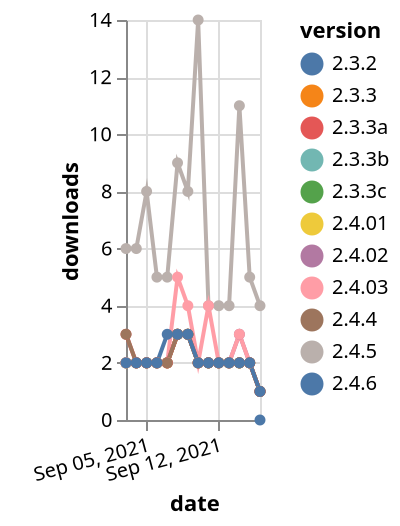 {"$schema": "https://vega.github.io/schema/vega-lite/v5.json", "description": "A simple bar chart with embedded data.", "data": {"values": [{"date": "2021-09-03", "total": 371, "delta": 6, "version": "2.4.5"}, {"date": "2021-09-04", "total": 377, "delta": 6, "version": "2.4.5"}, {"date": "2021-09-05", "total": 385, "delta": 8, "version": "2.4.5"}, {"date": "2021-09-06", "total": 390, "delta": 5, "version": "2.4.5"}, {"date": "2021-09-07", "total": 395, "delta": 5, "version": "2.4.5"}, {"date": "2021-09-08", "total": 404, "delta": 9, "version": "2.4.5"}, {"date": "2021-09-09", "total": 412, "delta": 8, "version": "2.4.5"}, {"date": "2021-09-10", "total": 426, "delta": 14, "version": "2.4.5"}, {"date": "2021-09-11", "total": 430, "delta": 4, "version": "2.4.5"}, {"date": "2021-09-12", "total": 434, "delta": 4, "version": "2.4.5"}, {"date": "2021-09-13", "total": 438, "delta": 4, "version": "2.4.5"}, {"date": "2021-09-14", "total": 449, "delta": 11, "version": "2.4.5"}, {"date": "2021-09-15", "total": 454, "delta": 5, "version": "2.4.5"}, {"date": "2021-09-16", "total": 458, "delta": 4, "version": "2.4.5"}, {"date": "2021-09-16", "total": 35, "delta": 0, "version": "2.4.6"}, {"date": "2021-09-03", "total": 1908, "delta": 2, "version": "2.3.3b"}, {"date": "2021-09-04", "total": 1910, "delta": 2, "version": "2.3.3b"}, {"date": "2021-09-05", "total": 1912, "delta": 2, "version": "2.3.3b"}, {"date": "2021-09-06", "total": 1914, "delta": 2, "version": "2.3.3b"}, {"date": "2021-09-07", "total": 1916, "delta": 2, "version": "2.3.3b"}, {"date": "2021-09-08", "total": 1919, "delta": 3, "version": "2.3.3b"}, {"date": "2021-09-09", "total": 1922, "delta": 3, "version": "2.3.3b"}, {"date": "2021-09-10", "total": 1924, "delta": 2, "version": "2.3.3b"}, {"date": "2021-09-11", "total": 1926, "delta": 2, "version": "2.3.3b"}, {"date": "2021-09-12", "total": 1928, "delta": 2, "version": "2.3.3b"}, {"date": "2021-09-13", "total": 1930, "delta": 2, "version": "2.3.3b"}, {"date": "2021-09-14", "total": 1932, "delta": 2, "version": "2.3.3b"}, {"date": "2021-09-15", "total": 1934, "delta": 2, "version": "2.3.3b"}, {"date": "2021-09-16", "total": 1935, "delta": 1, "version": "2.3.3b"}, {"date": "2021-09-03", "total": 1459, "delta": 2, "version": "2.4.01"}, {"date": "2021-09-04", "total": 1461, "delta": 2, "version": "2.4.01"}, {"date": "2021-09-05", "total": 1463, "delta": 2, "version": "2.4.01"}, {"date": "2021-09-06", "total": 1465, "delta": 2, "version": "2.4.01"}, {"date": "2021-09-07", "total": 1467, "delta": 2, "version": "2.4.01"}, {"date": "2021-09-08", "total": 1470, "delta": 3, "version": "2.4.01"}, {"date": "2021-09-09", "total": 1473, "delta": 3, "version": "2.4.01"}, {"date": "2021-09-10", "total": 1475, "delta": 2, "version": "2.4.01"}, {"date": "2021-09-11", "total": 1477, "delta": 2, "version": "2.4.01"}, {"date": "2021-09-12", "total": 1479, "delta": 2, "version": "2.4.01"}, {"date": "2021-09-13", "total": 1481, "delta": 2, "version": "2.4.01"}, {"date": "2021-09-14", "total": 1483, "delta": 2, "version": "2.4.01"}, {"date": "2021-09-15", "total": 1485, "delta": 2, "version": "2.4.01"}, {"date": "2021-09-16", "total": 1486, "delta": 1, "version": "2.4.01"}, {"date": "2021-09-03", "total": 1912, "delta": 2, "version": "2.3.3c"}, {"date": "2021-09-04", "total": 1914, "delta": 2, "version": "2.3.3c"}, {"date": "2021-09-05", "total": 1916, "delta": 2, "version": "2.3.3c"}, {"date": "2021-09-06", "total": 1918, "delta": 2, "version": "2.3.3c"}, {"date": "2021-09-07", "total": 1920, "delta": 2, "version": "2.3.3c"}, {"date": "2021-09-08", "total": 1923, "delta": 3, "version": "2.3.3c"}, {"date": "2021-09-09", "total": 1926, "delta": 3, "version": "2.3.3c"}, {"date": "2021-09-10", "total": 1928, "delta": 2, "version": "2.3.3c"}, {"date": "2021-09-11", "total": 1930, "delta": 2, "version": "2.3.3c"}, {"date": "2021-09-12", "total": 1932, "delta": 2, "version": "2.3.3c"}, {"date": "2021-09-13", "total": 1934, "delta": 2, "version": "2.3.3c"}, {"date": "2021-09-14", "total": 1936, "delta": 2, "version": "2.3.3c"}, {"date": "2021-09-15", "total": 1938, "delta": 2, "version": "2.3.3c"}, {"date": "2021-09-16", "total": 1939, "delta": 1, "version": "2.3.3c"}, {"date": "2021-09-03", "total": 2440, "delta": 2, "version": "2.3.3"}, {"date": "2021-09-04", "total": 2442, "delta": 2, "version": "2.3.3"}, {"date": "2021-09-05", "total": 2444, "delta": 2, "version": "2.3.3"}, {"date": "2021-09-06", "total": 2446, "delta": 2, "version": "2.3.3"}, {"date": "2021-09-07", "total": 2448, "delta": 2, "version": "2.3.3"}, {"date": "2021-09-08", "total": 2451, "delta": 3, "version": "2.3.3"}, {"date": "2021-09-09", "total": 2454, "delta": 3, "version": "2.3.3"}, {"date": "2021-09-10", "total": 2456, "delta": 2, "version": "2.3.3"}, {"date": "2021-09-11", "total": 2458, "delta": 2, "version": "2.3.3"}, {"date": "2021-09-12", "total": 2460, "delta": 2, "version": "2.3.3"}, {"date": "2021-09-13", "total": 2462, "delta": 2, "version": "2.3.3"}, {"date": "2021-09-14", "total": 2464, "delta": 2, "version": "2.3.3"}, {"date": "2021-09-15", "total": 2466, "delta": 2, "version": "2.3.3"}, {"date": "2021-09-16", "total": 2467, "delta": 1, "version": "2.3.3"}, {"date": "2021-09-03", "total": 1452, "delta": 2, "version": "2.4.02"}, {"date": "2021-09-04", "total": 1454, "delta": 2, "version": "2.4.02"}, {"date": "2021-09-05", "total": 1456, "delta": 2, "version": "2.4.02"}, {"date": "2021-09-06", "total": 1458, "delta": 2, "version": "2.4.02"}, {"date": "2021-09-07", "total": 1460, "delta": 2, "version": "2.4.02"}, {"date": "2021-09-08", "total": 1463, "delta": 3, "version": "2.4.02"}, {"date": "2021-09-09", "total": 1466, "delta": 3, "version": "2.4.02"}, {"date": "2021-09-10", "total": 1468, "delta": 2, "version": "2.4.02"}, {"date": "2021-09-11", "total": 1470, "delta": 2, "version": "2.4.02"}, {"date": "2021-09-12", "total": 1472, "delta": 2, "version": "2.4.02"}, {"date": "2021-09-13", "total": 1474, "delta": 2, "version": "2.4.02"}, {"date": "2021-09-14", "total": 1477, "delta": 3, "version": "2.4.02"}, {"date": "2021-09-15", "total": 1479, "delta": 2, "version": "2.4.02"}, {"date": "2021-09-16", "total": 1480, "delta": 1, "version": "2.4.02"}, {"date": "2021-09-03", "total": 3410, "delta": 2, "version": "2.4.03"}, {"date": "2021-09-04", "total": 3412, "delta": 2, "version": "2.4.03"}, {"date": "2021-09-05", "total": 3414, "delta": 2, "version": "2.4.03"}, {"date": "2021-09-06", "total": 3416, "delta": 2, "version": "2.4.03"}, {"date": "2021-09-07", "total": 3418, "delta": 2, "version": "2.4.03"}, {"date": "2021-09-08", "total": 3423, "delta": 5, "version": "2.4.03"}, {"date": "2021-09-09", "total": 3427, "delta": 4, "version": "2.4.03"}, {"date": "2021-09-10", "total": 3429, "delta": 2, "version": "2.4.03"}, {"date": "2021-09-11", "total": 3433, "delta": 4, "version": "2.4.03"}, {"date": "2021-09-12", "total": 3435, "delta": 2, "version": "2.4.03"}, {"date": "2021-09-13", "total": 3437, "delta": 2, "version": "2.4.03"}, {"date": "2021-09-14", "total": 3440, "delta": 3, "version": "2.4.03"}, {"date": "2021-09-15", "total": 3442, "delta": 2, "version": "2.4.03"}, {"date": "2021-09-16", "total": 3443, "delta": 1, "version": "2.4.03"}, {"date": "2021-09-03", "total": 1959, "delta": 3, "version": "2.3.3a"}, {"date": "2021-09-04", "total": 1961, "delta": 2, "version": "2.3.3a"}, {"date": "2021-09-05", "total": 1963, "delta": 2, "version": "2.3.3a"}, {"date": "2021-09-06", "total": 1965, "delta": 2, "version": "2.3.3a"}, {"date": "2021-09-07", "total": 1967, "delta": 2, "version": "2.3.3a"}, {"date": "2021-09-08", "total": 1970, "delta": 3, "version": "2.3.3a"}, {"date": "2021-09-09", "total": 1973, "delta": 3, "version": "2.3.3a"}, {"date": "2021-09-10", "total": 1975, "delta": 2, "version": "2.3.3a"}, {"date": "2021-09-11", "total": 1977, "delta": 2, "version": "2.3.3a"}, {"date": "2021-09-12", "total": 1979, "delta": 2, "version": "2.3.3a"}, {"date": "2021-09-13", "total": 1981, "delta": 2, "version": "2.3.3a"}, {"date": "2021-09-14", "total": 1983, "delta": 2, "version": "2.3.3a"}, {"date": "2021-09-15", "total": 1985, "delta": 2, "version": "2.3.3a"}, {"date": "2021-09-16", "total": 1986, "delta": 1, "version": "2.3.3a"}, {"date": "2021-09-03", "total": 577, "delta": 3, "version": "2.4.4"}, {"date": "2021-09-04", "total": 579, "delta": 2, "version": "2.4.4"}, {"date": "2021-09-05", "total": 581, "delta": 2, "version": "2.4.4"}, {"date": "2021-09-06", "total": 583, "delta": 2, "version": "2.4.4"}, {"date": "2021-09-07", "total": 585, "delta": 2, "version": "2.4.4"}, {"date": "2021-09-08", "total": 588, "delta": 3, "version": "2.4.4"}, {"date": "2021-09-09", "total": 591, "delta": 3, "version": "2.4.4"}, {"date": "2021-09-10", "total": 593, "delta": 2, "version": "2.4.4"}, {"date": "2021-09-11", "total": 595, "delta": 2, "version": "2.4.4"}, {"date": "2021-09-12", "total": 597, "delta": 2, "version": "2.4.4"}, {"date": "2021-09-13", "total": 599, "delta": 2, "version": "2.4.4"}, {"date": "2021-09-14", "total": 601, "delta": 2, "version": "2.4.4"}, {"date": "2021-09-15", "total": 603, "delta": 2, "version": "2.4.4"}, {"date": "2021-09-16", "total": 604, "delta": 1, "version": "2.4.4"}, {"date": "2021-09-03", "total": 2526, "delta": 2, "version": "2.3.2"}, {"date": "2021-09-04", "total": 2528, "delta": 2, "version": "2.3.2"}, {"date": "2021-09-05", "total": 2530, "delta": 2, "version": "2.3.2"}, {"date": "2021-09-06", "total": 2532, "delta": 2, "version": "2.3.2"}, {"date": "2021-09-07", "total": 2535, "delta": 3, "version": "2.3.2"}, {"date": "2021-09-08", "total": 2538, "delta": 3, "version": "2.3.2"}, {"date": "2021-09-09", "total": 2541, "delta": 3, "version": "2.3.2"}, {"date": "2021-09-10", "total": 2543, "delta": 2, "version": "2.3.2"}, {"date": "2021-09-11", "total": 2545, "delta": 2, "version": "2.3.2"}, {"date": "2021-09-12", "total": 2547, "delta": 2, "version": "2.3.2"}, {"date": "2021-09-13", "total": 2549, "delta": 2, "version": "2.3.2"}, {"date": "2021-09-14", "total": 2551, "delta": 2, "version": "2.3.2"}, {"date": "2021-09-15", "total": 2553, "delta": 2, "version": "2.3.2"}, {"date": "2021-09-16", "total": 2554, "delta": 1, "version": "2.3.2"}]}, "width": "container", "mark": {"type": "line", "point": {"filled": true}}, "encoding": {"x": {"field": "date", "type": "temporal", "timeUnit": "yearmonthdate", "title": "date", "axis": {"labelAngle": -15}}, "y": {"field": "delta", "type": "quantitative", "title": "downloads"}, "color": {"field": "version", "type": "nominal"}, "tooltip": {"field": "delta"}}}